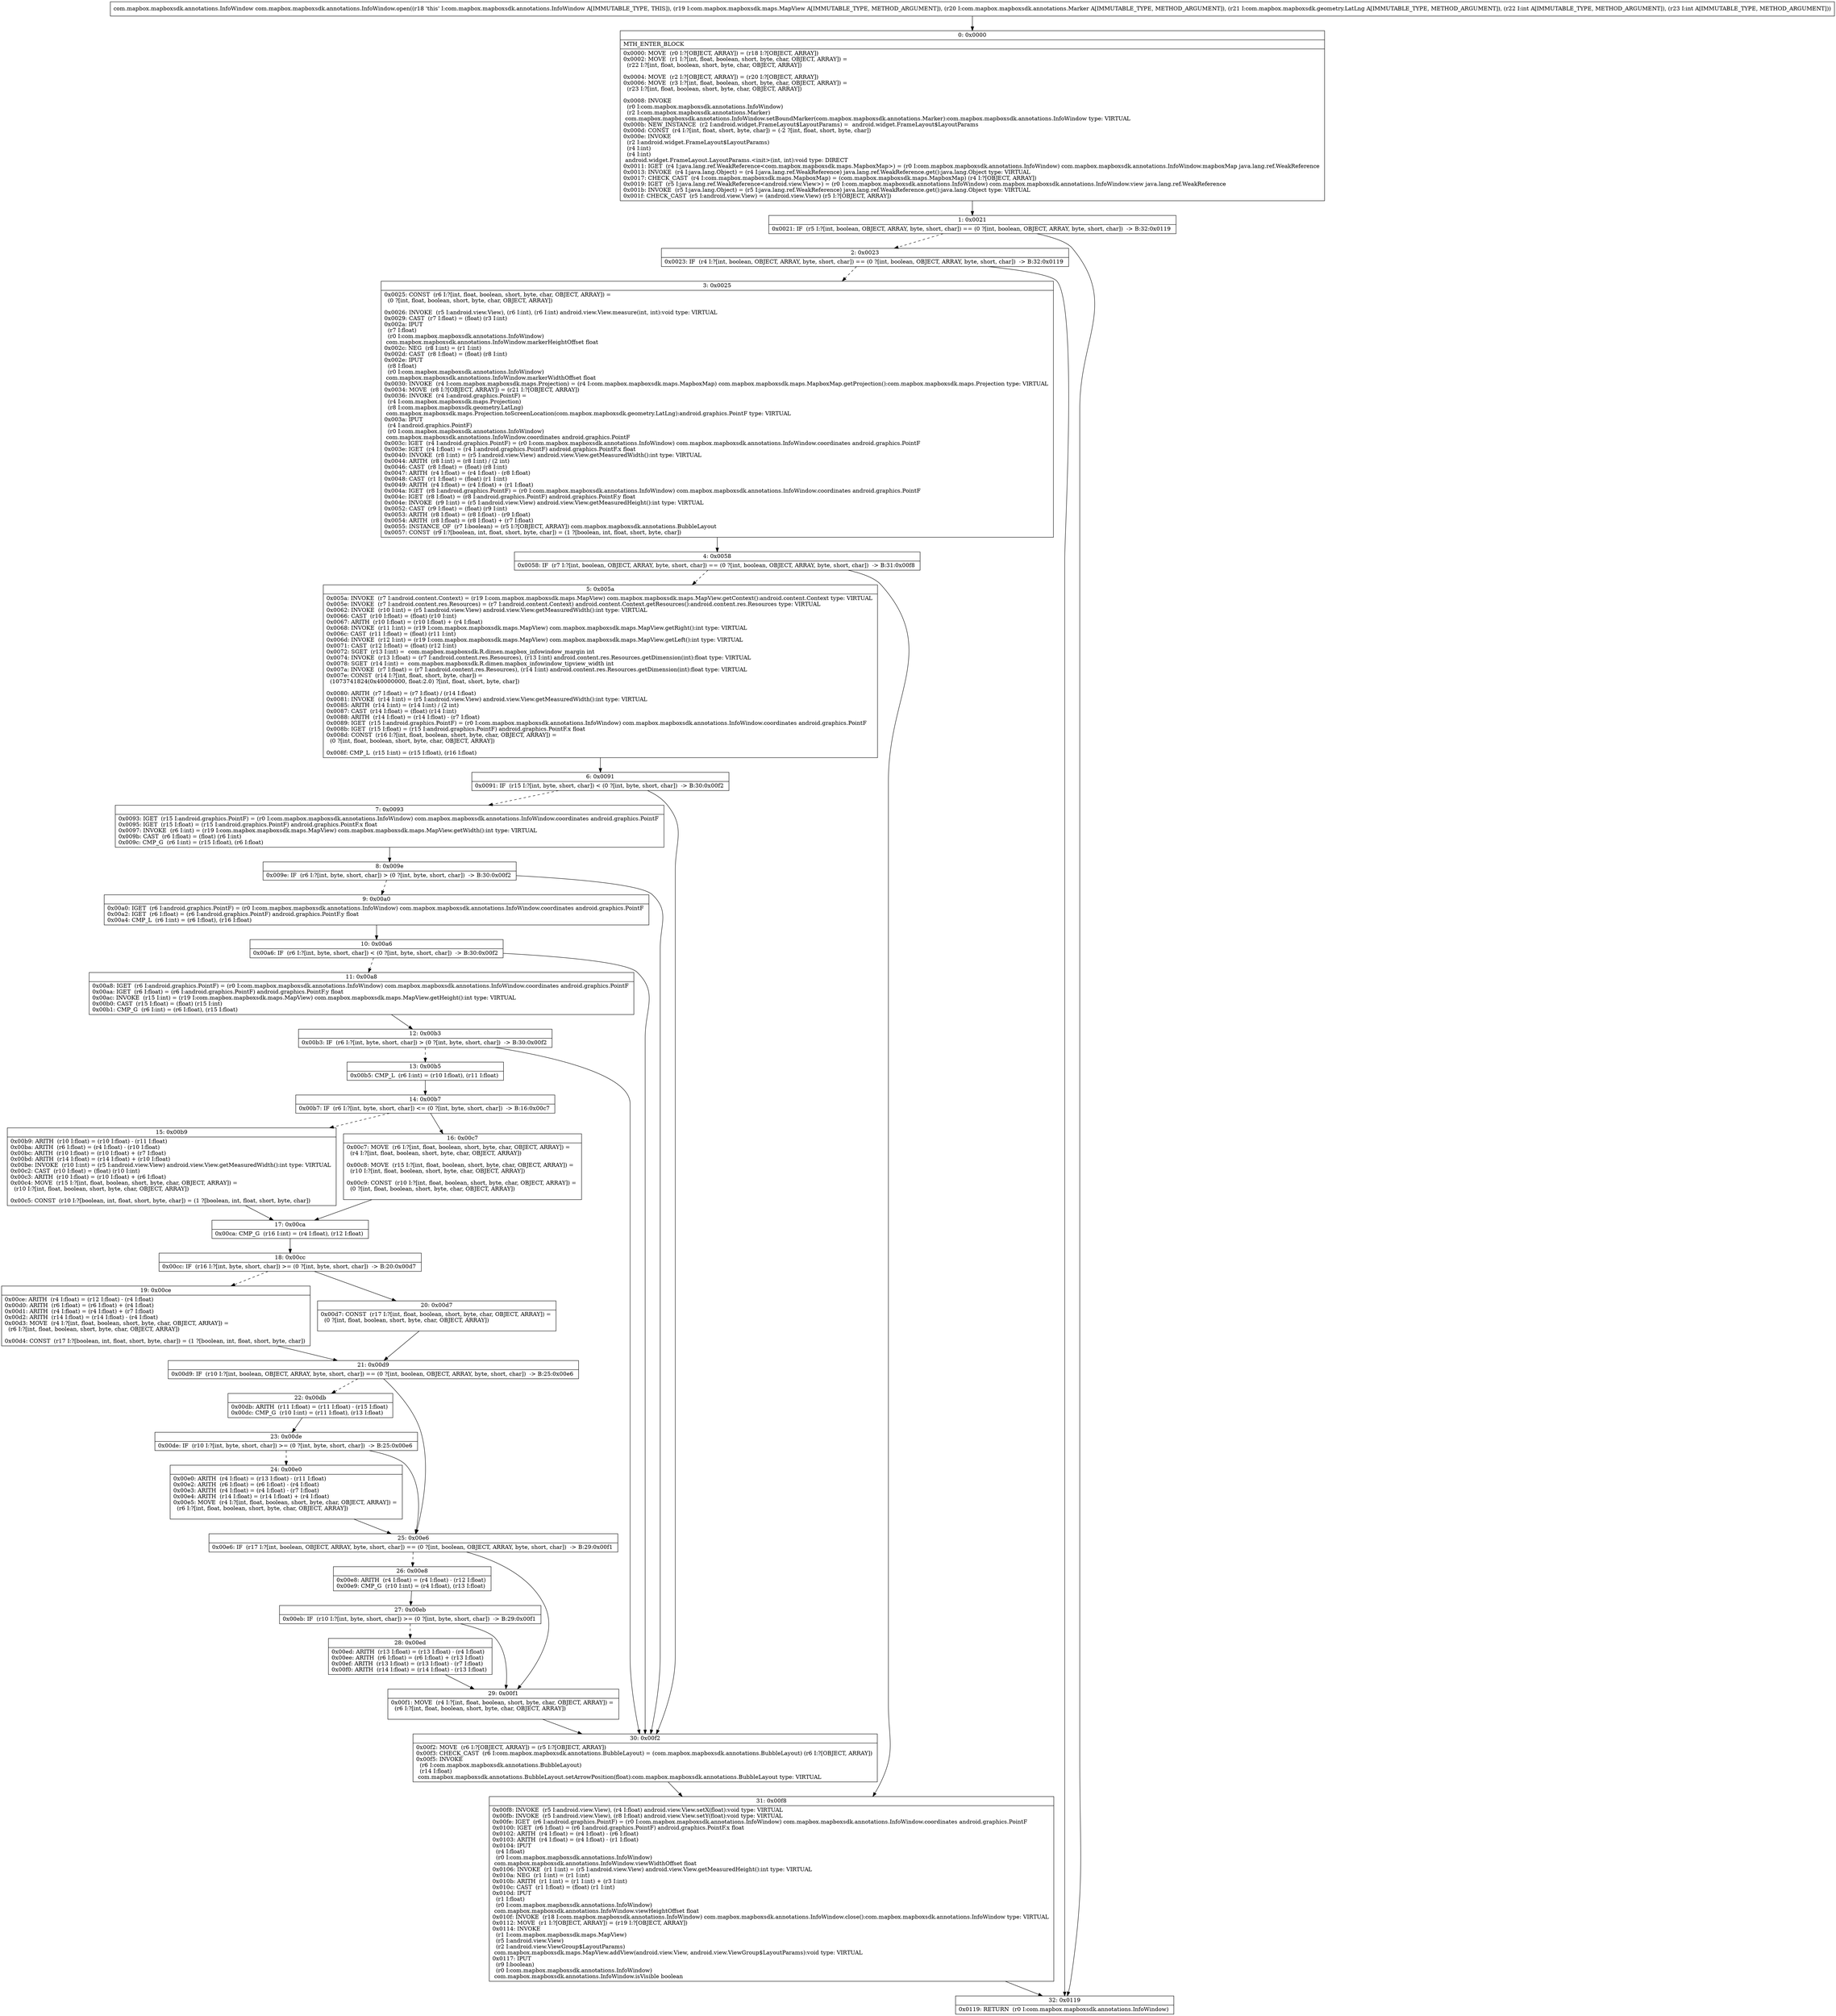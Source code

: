digraph "CFG forcom.mapbox.mapboxsdk.annotations.InfoWindow.open(Lcom\/mapbox\/mapboxsdk\/maps\/MapView;Lcom\/mapbox\/mapboxsdk\/annotations\/Marker;Lcom\/mapbox\/mapboxsdk\/geometry\/LatLng;II)Lcom\/mapbox\/mapboxsdk\/annotations\/InfoWindow;" {
Node_0 [shape=record,label="{0\:\ 0x0000|MTH_ENTER_BLOCK\l|0x0000: MOVE  (r0 I:?[OBJECT, ARRAY]) = (r18 I:?[OBJECT, ARRAY]) \l0x0002: MOVE  (r1 I:?[int, float, boolean, short, byte, char, OBJECT, ARRAY]) = \l  (r22 I:?[int, float, boolean, short, byte, char, OBJECT, ARRAY])\l \l0x0004: MOVE  (r2 I:?[OBJECT, ARRAY]) = (r20 I:?[OBJECT, ARRAY]) \l0x0006: MOVE  (r3 I:?[int, float, boolean, short, byte, char, OBJECT, ARRAY]) = \l  (r23 I:?[int, float, boolean, short, byte, char, OBJECT, ARRAY])\l \l0x0008: INVOKE  \l  (r0 I:com.mapbox.mapboxsdk.annotations.InfoWindow)\l  (r2 I:com.mapbox.mapboxsdk.annotations.Marker)\l com.mapbox.mapboxsdk.annotations.InfoWindow.setBoundMarker(com.mapbox.mapboxsdk.annotations.Marker):com.mapbox.mapboxsdk.annotations.InfoWindow type: VIRTUAL \l0x000b: NEW_INSTANCE  (r2 I:android.widget.FrameLayout$LayoutParams) =  android.widget.FrameLayout$LayoutParams \l0x000d: CONST  (r4 I:?[int, float, short, byte, char]) = (\-2 ?[int, float, short, byte, char]) \l0x000e: INVOKE  \l  (r2 I:android.widget.FrameLayout$LayoutParams)\l  (r4 I:int)\l  (r4 I:int)\l android.widget.FrameLayout.LayoutParams.\<init\>(int, int):void type: DIRECT \l0x0011: IGET  (r4 I:java.lang.ref.WeakReference\<com.mapbox.mapboxsdk.maps.MapboxMap\>) = (r0 I:com.mapbox.mapboxsdk.annotations.InfoWindow) com.mapbox.mapboxsdk.annotations.InfoWindow.mapboxMap java.lang.ref.WeakReference \l0x0013: INVOKE  (r4 I:java.lang.Object) = (r4 I:java.lang.ref.WeakReference) java.lang.ref.WeakReference.get():java.lang.Object type: VIRTUAL \l0x0017: CHECK_CAST  (r4 I:com.mapbox.mapboxsdk.maps.MapboxMap) = (com.mapbox.mapboxsdk.maps.MapboxMap) (r4 I:?[OBJECT, ARRAY]) \l0x0019: IGET  (r5 I:java.lang.ref.WeakReference\<android.view.View\>) = (r0 I:com.mapbox.mapboxsdk.annotations.InfoWindow) com.mapbox.mapboxsdk.annotations.InfoWindow.view java.lang.ref.WeakReference \l0x001b: INVOKE  (r5 I:java.lang.Object) = (r5 I:java.lang.ref.WeakReference) java.lang.ref.WeakReference.get():java.lang.Object type: VIRTUAL \l0x001f: CHECK_CAST  (r5 I:android.view.View) = (android.view.View) (r5 I:?[OBJECT, ARRAY]) \l}"];
Node_1 [shape=record,label="{1\:\ 0x0021|0x0021: IF  (r5 I:?[int, boolean, OBJECT, ARRAY, byte, short, char]) == (0 ?[int, boolean, OBJECT, ARRAY, byte, short, char])  \-\> B:32:0x0119 \l}"];
Node_2 [shape=record,label="{2\:\ 0x0023|0x0023: IF  (r4 I:?[int, boolean, OBJECT, ARRAY, byte, short, char]) == (0 ?[int, boolean, OBJECT, ARRAY, byte, short, char])  \-\> B:32:0x0119 \l}"];
Node_3 [shape=record,label="{3\:\ 0x0025|0x0025: CONST  (r6 I:?[int, float, boolean, short, byte, char, OBJECT, ARRAY]) = \l  (0 ?[int, float, boolean, short, byte, char, OBJECT, ARRAY])\l \l0x0026: INVOKE  (r5 I:android.view.View), (r6 I:int), (r6 I:int) android.view.View.measure(int, int):void type: VIRTUAL \l0x0029: CAST  (r7 I:float) = (float) (r3 I:int) \l0x002a: IPUT  \l  (r7 I:float)\l  (r0 I:com.mapbox.mapboxsdk.annotations.InfoWindow)\l com.mapbox.mapboxsdk.annotations.InfoWindow.markerHeightOffset float \l0x002c: NEG  (r8 I:int) = (r1 I:int) \l0x002d: CAST  (r8 I:float) = (float) (r8 I:int) \l0x002e: IPUT  \l  (r8 I:float)\l  (r0 I:com.mapbox.mapboxsdk.annotations.InfoWindow)\l com.mapbox.mapboxsdk.annotations.InfoWindow.markerWidthOffset float \l0x0030: INVOKE  (r4 I:com.mapbox.mapboxsdk.maps.Projection) = (r4 I:com.mapbox.mapboxsdk.maps.MapboxMap) com.mapbox.mapboxsdk.maps.MapboxMap.getProjection():com.mapbox.mapboxsdk.maps.Projection type: VIRTUAL \l0x0034: MOVE  (r8 I:?[OBJECT, ARRAY]) = (r21 I:?[OBJECT, ARRAY]) \l0x0036: INVOKE  (r4 I:android.graphics.PointF) = \l  (r4 I:com.mapbox.mapboxsdk.maps.Projection)\l  (r8 I:com.mapbox.mapboxsdk.geometry.LatLng)\l com.mapbox.mapboxsdk.maps.Projection.toScreenLocation(com.mapbox.mapboxsdk.geometry.LatLng):android.graphics.PointF type: VIRTUAL \l0x003a: IPUT  \l  (r4 I:android.graphics.PointF)\l  (r0 I:com.mapbox.mapboxsdk.annotations.InfoWindow)\l com.mapbox.mapboxsdk.annotations.InfoWindow.coordinates android.graphics.PointF \l0x003c: IGET  (r4 I:android.graphics.PointF) = (r0 I:com.mapbox.mapboxsdk.annotations.InfoWindow) com.mapbox.mapboxsdk.annotations.InfoWindow.coordinates android.graphics.PointF \l0x003e: IGET  (r4 I:float) = (r4 I:android.graphics.PointF) android.graphics.PointF.x float \l0x0040: INVOKE  (r8 I:int) = (r5 I:android.view.View) android.view.View.getMeasuredWidth():int type: VIRTUAL \l0x0044: ARITH  (r8 I:int) = (r8 I:int) \/ (2 int) \l0x0046: CAST  (r8 I:float) = (float) (r8 I:int) \l0x0047: ARITH  (r4 I:float) = (r4 I:float) \- (r8 I:float) \l0x0048: CAST  (r1 I:float) = (float) (r1 I:int) \l0x0049: ARITH  (r4 I:float) = (r4 I:float) + (r1 I:float) \l0x004a: IGET  (r8 I:android.graphics.PointF) = (r0 I:com.mapbox.mapboxsdk.annotations.InfoWindow) com.mapbox.mapboxsdk.annotations.InfoWindow.coordinates android.graphics.PointF \l0x004c: IGET  (r8 I:float) = (r8 I:android.graphics.PointF) android.graphics.PointF.y float \l0x004e: INVOKE  (r9 I:int) = (r5 I:android.view.View) android.view.View.getMeasuredHeight():int type: VIRTUAL \l0x0052: CAST  (r9 I:float) = (float) (r9 I:int) \l0x0053: ARITH  (r8 I:float) = (r8 I:float) \- (r9 I:float) \l0x0054: ARITH  (r8 I:float) = (r8 I:float) + (r7 I:float) \l0x0055: INSTANCE_OF  (r7 I:boolean) = (r5 I:?[OBJECT, ARRAY]) com.mapbox.mapboxsdk.annotations.BubbleLayout \l0x0057: CONST  (r9 I:?[boolean, int, float, short, byte, char]) = (1 ?[boolean, int, float, short, byte, char]) \l}"];
Node_4 [shape=record,label="{4\:\ 0x0058|0x0058: IF  (r7 I:?[int, boolean, OBJECT, ARRAY, byte, short, char]) == (0 ?[int, boolean, OBJECT, ARRAY, byte, short, char])  \-\> B:31:0x00f8 \l}"];
Node_5 [shape=record,label="{5\:\ 0x005a|0x005a: INVOKE  (r7 I:android.content.Context) = (r19 I:com.mapbox.mapboxsdk.maps.MapView) com.mapbox.mapboxsdk.maps.MapView.getContext():android.content.Context type: VIRTUAL \l0x005e: INVOKE  (r7 I:android.content.res.Resources) = (r7 I:android.content.Context) android.content.Context.getResources():android.content.res.Resources type: VIRTUAL \l0x0062: INVOKE  (r10 I:int) = (r5 I:android.view.View) android.view.View.getMeasuredWidth():int type: VIRTUAL \l0x0066: CAST  (r10 I:float) = (float) (r10 I:int) \l0x0067: ARITH  (r10 I:float) = (r10 I:float) + (r4 I:float) \l0x0068: INVOKE  (r11 I:int) = (r19 I:com.mapbox.mapboxsdk.maps.MapView) com.mapbox.mapboxsdk.maps.MapView.getRight():int type: VIRTUAL \l0x006c: CAST  (r11 I:float) = (float) (r11 I:int) \l0x006d: INVOKE  (r12 I:int) = (r19 I:com.mapbox.mapboxsdk.maps.MapView) com.mapbox.mapboxsdk.maps.MapView.getLeft():int type: VIRTUAL \l0x0071: CAST  (r12 I:float) = (float) (r12 I:int) \l0x0072: SGET  (r13 I:int) =  com.mapbox.mapboxsdk.R.dimen.mapbox_infowindow_margin int \l0x0074: INVOKE  (r13 I:float) = (r7 I:android.content.res.Resources), (r13 I:int) android.content.res.Resources.getDimension(int):float type: VIRTUAL \l0x0078: SGET  (r14 I:int) =  com.mapbox.mapboxsdk.R.dimen.mapbox_infowindow_tipview_width int \l0x007a: INVOKE  (r7 I:float) = (r7 I:android.content.res.Resources), (r14 I:int) android.content.res.Resources.getDimension(int):float type: VIRTUAL \l0x007e: CONST  (r14 I:?[int, float, short, byte, char]) = \l  (1073741824(0x40000000, float:2.0) ?[int, float, short, byte, char])\l \l0x0080: ARITH  (r7 I:float) = (r7 I:float) \/ (r14 I:float) \l0x0081: INVOKE  (r14 I:int) = (r5 I:android.view.View) android.view.View.getMeasuredWidth():int type: VIRTUAL \l0x0085: ARITH  (r14 I:int) = (r14 I:int) \/ (2 int) \l0x0087: CAST  (r14 I:float) = (float) (r14 I:int) \l0x0088: ARITH  (r14 I:float) = (r14 I:float) \- (r7 I:float) \l0x0089: IGET  (r15 I:android.graphics.PointF) = (r0 I:com.mapbox.mapboxsdk.annotations.InfoWindow) com.mapbox.mapboxsdk.annotations.InfoWindow.coordinates android.graphics.PointF \l0x008b: IGET  (r15 I:float) = (r15 I:android.graphics.PointF) android.graphics.PointF.x float \l0x008d: CONST  (r16 I:?[int, float, boolean, short, byte, char, OBJECT, ARRAY]) = \l  (0 ?[int, float, boolean, short, byte, char, OBJECT, ARRAY])\l \l0x008f: CMP_L  (r15 I:int) = (r15 I:float), (r16 I:float) \l}"];
Node_6 [shape=record,label="{6\:\ 0x0091|0x0091: IF  (r15 I:?[int, byte, short, char]) \< (0 ?[int, byte, short, char])  \-\> B:30:0x00f2 \l}"];
Node_7 [shape=record,label="{7\:\ 0x0093|0x0093: IGET  (r15 I:android.graphics.PointF) = (r0 I:com.mapbox.mapboxsdk.annotations.InfoWindow) com.mapbox.mapboxsdk.annotations.InfoWindow.coordinates android.graphics.PointF \l0x0095: IGET  (r15 I:float) = (r15 I:android.graphics.PointF) android.graphics.PointF.x float \l0x0097: INVOKE  (r6 I:int) = (r19 I:com.mapbox.mapboxsdk.maps.MapView) com.mapbox.mapboxsdk.maps.MapView.getWidth():int type: VIRTUAL \l0x009b: CAST  (r6 I:float) = (float) (r6 I:int) \l0x009c: CMP_G  (r6 I:int) = (r15 I:float), (r6 I:float) \l}"];
Node_8 [shape=record,label="{8\:\ 0x009e|0x009e: IF  (r6 I:?[int, byte, short, char]) \> (0 ?[int, byte, short, char])  \-\> B:30:0x00f2 \l}"];
Node_9 [shape=record,label="{9\:\ 0x00a0|0x00a0: IGET  (r6 I:android.graphics.PointF) = (r0 I:com.mapbox.mapboxsdk.annotations.InfoWindow) com.mapbox.mapboxsdk.annotations.InfoWindow.coordinates android.graphics.PointF \l0x00a2: IGET  (r6 I:float) = (r6 I:android.graphics.PointF) android.graphics.PointF.y float \l0x00a4: CMP_L  (r6 I:int) = (r6 I:float), (r16 I:float) \l}"];
Node_10 [shape=record,label="{10\:\ 0x00a6|0x00a6: IF  (r6 I:?[int, byte, short, char]) \< (0 ?[int, byte, short, char])  \-\> B:30:0x00f2 \l}"];
Node_11 [shape=record,label="{11\:\ 0x00a8|0x00a8: IGET  (r6 I:android.graphics.PointF) = (r0 I:com.mapbox.mapboxsdk.annotations.InfoWindow) com.mapbox.mapboxsdk.annotations.InfoWindow.coordinates android.graphics.PointF \l0x00aa: IGET  (r6 I:float) = (r6 I:android.graphics.PointF) android.graphics.PointF.y float \l0x00ac: INVOKE  (r15 I:int) = (r19 I:com.mapbox.mapboxsdk.maps.MapView) com.mapbox.mapboxsdk.maps.MapView.getHeight():int type: VIRTUAL \l0x00b0: CAST  (r15 I:float) = (float) (r15 I:int) \l0x00b1: CMP_G  (r6 I:int) = (r6 I:float), (r15 I:float) \l}"];
Node_12 [shape=record,label="{12\:\ 0x00b3|0x00b3: IF  (r6 I:?[int, byte, short, char]) \> (0 ?[int, byte, short, char])  \-\> B:30:0x00f2 \l}"];
Node_13 [shape=record,label="{13\:\ 0x00b5|0x00b5: CMP_L  (r6 I:int) = (r10 I:float), (r11 I:float) \l}"];
Node_14 [shape=record,label="{14\:\ 0x00b7|0x00b7: IF  (r6 I:?[int, byte, short, char]) \<= (0 ?[int, byte, short, char])  \-\> B:16:0x00c7 \l}"];
Node_15 [shape=record,label="{15\:\ 0x00b9|0x00b9: ARITH  (r10 I:float) = (r10 I:float) \- (r11 I:float) \l0x00ba: ARITH  (r6 I:float) = (r4 I:float) \- (r10 I:float) \l0x00bc: ARITH  (r10 I:float) = (r10 I:float) + (r7 I:float) \l0x00bd: ARITH  (r14 I:float) = (r14 I:float) + (r10 I:float) \l0x00be: INVOKE  (r10 I:int) = (r5 I:android.view.View) android.view.View.getMeasuredWidth():int type: VIRTUAL \l0x00c2: CAST  (r10 I:float) = (float) (r10 I:int) \l0x00c3: ARITH  (r10 I:float) = (r10 I:float) + (r6 I:float) \l0x00c4: MOVE  (r15 I:?[int, float, boolean, short, byte, char, OBJECT, ARRAY]) = \l  (r10 I:?[int, float, boolean, short, byte, char, OBJECT, ARRAY])\l \l0x00c5: CONST  (r10 I:?[boolean, int, float, short, byte, char]) = (1 ?[boolean, int, float, short, byte, char]) \l}"];
Node_16 [shape=record,label="{16\:\ 0x00c7|0x00c7: MOVE  (r6 I:?[int, float, boolean, short, byte, char, OBJECT, ARRAY]) = \l  (r4 I:?[int, float, boolean, short, byte, char, OBJECT, ARRAY])\l \l0x00c8: MOVE  (r15 I:?[int, float, boolean, short, byte, char, OBJECT, ARRAY]) = \l  (r10 I:?[int, float, boolean, short, byte, char, OBJECT, ARRAY])\l \l0x00c9: CONST  (r10 I:?[int, float, boolean, short, byte, char, OBJECT, ARRAY]) = \l  (0 ?[int, float, boolean, short, byte, char, OBJECT, ARRAY])\l \l}"];
Node_17 [shape=record,label="{17\:\ 0x00ca|0x00ca: CMP_G  (r16 I:int) = (r4 I:float), (r12 I:float) \l}"];
Node_18 [shape=record,label="{18\:\ 0x00cc|0x00cc: IF  (r16 I:?[int, byte, short, char]) \>= (0 ?[int, byte, short, char])  \-\> B:20:0x00d7 \l}"];
Node_19 [shape=record,label="{19\:\ 0x00ce|0x00ce: ARITH  (r4 I:float) = (r12 I:float) \- (r4 I:float) \l0x00d0: ARITH  (r6 I:float) = (r6 I:float) + (r4 I:float) \l0x00d1: ARITH  (r4 I:float) = (r4 I:float) + (r7 I:float) \l0x00d2: ARITH  (r14 I:float) = (r14 I:float) \- (r4 I:float) \l0x00d3: MOVE  (r4 I:?[int, float, boolean, short, byte, char, OBJECT, ARRAY]) = \l  (r6 I:?[int, float, boolean, short, byte, char, OBJECT, ARRAY])\l \l0x00d4: CONST  (r17 I:?[boolean, int, float, short, byte, char]) = (1 ?[boolean, int, float, short, byte, char]) \l}"];
Node_20 [shape=record,label="{20\:\ 0x00d7|0x00d7: CONST  (r17 I:?[int, float, boolean, short, byte, char, OBJECT, ARRAY]) = \l  (0 ?[int, float, boolean, short, byte, char, OBJECT, ARRAY])\l \l}"];
Node_21 [shape=record,label="{21\:\ 0x00d9|0x00d9: IF  (r10 I:?[int, boolean, OBJECT, ARRAY, byte, short, char]) == (0 ?[int, boolean, OBJECT, ARRAY, byte, short, char])  \-\> B:25:0x00e6 \l}"];
Node_22 [shape=record,label="{22\:\ 0x00db|0x00db: ARITH  (r11 I:float) = (r11 I:float) \- (r15 I:float) \l0x00dc: CMP_G  (r10 I:int) = (r11 I:float), (r13 I:float) \l}"];
Node_23 [shape=record,label="{23\:\ 0x00de|0x00de: IF  (r10 I:?[int, byte, short, char]) \>= (0 ?[int, byte, short, char])  \-\> B:25:0x00e6 \l}"];
Node_24 [shape=record,label="{24\:\ 0x00e0|0x00e0: ARITH  (r4 I:float) = (r13 I:float) \- (r11 I:float) \l0x00e2: ARITH  (r6 I:float) = (r6 I:float) \- (r4 I:float) \l0x00e3: ARITH  (r4 I:float) = (r4 I:float) \- (r7 I:float) \l0x00e4: ARITH  (r14 I:float) = (r14 I:float) + (r4 I:float) \l0x00e5: MOVE  (r4 I:?[int, float, boolean, short, byte, char, OBJECT, ARRAY]) = \l  (r6 I:?[int, float, boolean, short, byte, char, OBJECT, ARRAY])\l \l}"];
Node_25 [shape=record,label="{25\:\ 0x00e6|0x00e6: IF  (r17 I:?[int, boolean, OBJECT, ARRAY, byte, short, char]) == (0 ?[int, boolean, OBJECT, ARRAY, byte, short, char])  \-\> B:29:0x00f1 \l}"];
Node_26 [shape=record,label="{26\:\ 0x00e8|0x00e8: ARITH  (r4 I:float) = (r4 I:float) \- (r12 I:float) \l0x00e9: CMP_G  (r10 I:int) = (r4 I:float), (r13 I:float) \l}"];
Node_27 [shape=record,label="{27\:\ 0x00eb|0x00eb: IF  (r10 I:?[int, byte, short, char]) \>= (0 ?[int, byte, short, char])  \-\> B:29:0x00f1 \l}"];
Node_28 [shape=record,label="{28\:\ 0x00ed|0x00ed: ARITH  (r13 I:float) = (r13 I:float) \- (r4 I:float) \l0x00ee: ARITH  (r6 I:float) = (r6 I:float) + (r13 I:float) \l0x00ef: ARITH  (r13 I:float) = (r13 I:float) \- (r7 I:float) \l0x00f0: ARITH  (r14 I:float) = (r14 I:float) \- (r13 I:float) \l}"];
Node_29 [shape=record,label="{29\:\ 0x00f1|0x00f1: MOVE  (r4 I:?[int, float, boolean, short, byte, char, OBJECT, ARRAY]) = \l  (r6 I:?[int, float, boolean, short, byte, char, OBJECT, ARRAY])\l \l}"];
Node_30 [shape=record,label="{30\:\ 0x00f2|0x00f2: MOVE  (r6 I:?[OBJECT, ARRAY]) = (r5 I:?[OBJECT, ARRAY]) \l0x00f3: CHECK_CAST  (r6 I:com.mapbox.mapboxsdk.annotations.BubbleLayout) = (com.mapbox.mapboxsdk.annotations.BubbleLayout) (r6 I:?[OBJECT, ARRAY]) \l0x00f5: INVOKE  \l  (r6 I:com.mapbox.mapboxsdk.annotations.BubbleLayout)\l  (r14 I:float)\l com.mapbox.mapboxsdk.annotations.BubbleLayout.setArrowPosition(float):com.mapbox.mapboxsdk.annotations.BubbleLayout type: VIRTUAL \l}"];
Node_31 [shape=record,label="{31\:\ 0x00f8|0x00f8: INVOKE  (r5 I:android.view.View), (r4 I:float) android.view.View.setX(float):void type: VIRTUAL \l0x00fb: INVOKE  (r5 I:android.view.View), (r8 I:float) android.view.View.setY(float):void type: VIRTUAL \l0x00fe: IGET  (r6 I:android.graphics.PointF) = (r0 I:com.mapbox.mapboxsdk.annotations.InfoWindow) com.mapbox.mapboxsdk.annotations.InfoWindow.coordinates android.graphics.PointF \l0x0100: IGET  (r6 I:float) = (r6 I:android.graphics.PointF) android.graphics.PointF.x float \l0x0102: ARITH  (r4 I:float) = (r4 I:float) \- (r6 I:float) \l0x0103: ARITH  (r4 I:float) = (r4 I:float) \- (r1 I:float) \l0x0104: IPUT  \l  (r4 I:float)\l  (r0 I:com.mapbox.mapboxsdk.annotations.InfoWindow)\l com.mapbox.mapboxsdk.annotations.InfoWindow.viewWidthOffset float \l0x0106: INVOKE  (r1 I:int) = (r5 I:android.view.View) android.view.View.getMeasuredHeight():int type: VIRTUAL \l0x010a: NEG  (r1 I:int) = (r1 I:int) \l0x010b: ARITH  (r1 I:int) = (r1 I:int) + (r3 I:int) \l0x010c: CAST  (r1 I:float) = (float) (r1 I:int) \l0x010d: IPUT  \l  (r1 I:float)\l  (r0 I:com.mapbox.mapboxsdk.annotations.InfoWindow)\l com.mapbox.mapboxsdk.annotations.InfoWindow.viewHeightOffset float \l0x010f: INVOKE  (r18 I:com.mapbox.mapboxsdk.annotations.InfoWindow) com.mapbox.mapboxsdk.annotations.InfoWindow.close():com.mapbox.mapboxsdk.annotations.InfoWindow type: VIRTUAL \l0x0112: MOVE  (r1 I:?[OBJECT, ARRAY]) = (r19 I:?[OBJECT, ARRAY]) \l0x0114: INVOKE  \l  (r1 I:com.mapbox.mapboxsdk.maps.MapView)\l  (r5 I:android.view.View)\l  (r2 I:android.view.ViewGroup$LayoutParams)\l com.mapbox.mapboxsdk.maps.MapView.addView(android.view.View, android.view.ViewGroup$LayoutParams):void type: VIRTUAL \l0x0117: IPUT  \l  (r9 I:boolean)\l  (r0 I:com.mapbox.mapboxsdk.annotations.InfoWindow)\l com.mapbox.mapboxsdk.annotations.InfoWindow.isVisible boolean \l}"];
Node_32 [shape=record,label="{32\:\ 0x0119|0x0119: RETURN  (r0 I:com.mapbox.mapboxsdk.annotations.InfoWindow) \l}"];
MethodNode[shape=record,label="{com.mapbox.mapboxsdk.annotations.InfoWindow com.mapbox.mapboxsdk.annotations.InfoWindow.open((r18 'this' I:com.mapbox.mapboxsdk.annotations.InfoWindow A[IMMUTABLE_TYPE, THIS]), (r19 I:com.mapbox.mapboxsdk.maps.MapView A[IMMUTABLE_TYPE, METHOD_ARGUMENT]), (r20 I:com.mapbox.mapboxsdk.annotations.Marker A[IMMUTABLE_TYPE, METHOD_ARGUMENT]), (r21 I:com.mapbox.mapboxsdk.geometry.LatLng A[IMMUTABLE_TYPE, METHOD_ARGUMENT]), (r22 I:int A[IMMUTABLE_TYPE, METHOD_ARGUMENT]), (r23 I:int A[IMMUTABLE_TYPE, METHOD_ARGUMENT])) }"];
MethodNode -> Node_0;
Node_0 -> Node_1;
Node_1 -> Node_2[style=dashed];
Node_1 -> Node_32;
Node_2 -> Node_3[style=dashed];
Node_2 -> Node_32;
Node_3 -> Node_4;
Node_4 -> Node_5[style=dashed];
Node_4 -> Node_31;
Node_5 -> Node_6;
Node_6 -> Node_7[style=dashed];
Node_6 -> Node_30;
Node_7 -> Node_8;
Node_8 -> Node_9[style=dashed];
Node_8 -> Node_30;
Node_9 -> Node_10;
Node_10 -> Node_11[style=dashed];
Node_10 -> Node_30;
Node_11 -> Node_12;
Node_12 -> Node_13[style=dashed];
Node_12 -> Node_30;
Node_13 -> Node_14;
Node_14 -> Node_15[style=dashed];
Node_14 -> Node_16;
Node_15 -> Node_17;
Node_16 -> Node_17;
Node_17 -> Node_18;
Node_18 -> Node_19[style=dashed];
Node_18 -> Node_20;
Node_19 -> Node_21;
Node_20 -> Node_21;
Node_21 -> Node_22[style=dashed];
Node_21 -> Node_25;
Node_22 -> Node_23;
Node_23 -> Node_24[style=dashed];
Node_23 -> Node_25;
Node_24 -> Node_25;
Node_25 -> Node_26[style=dashed];
Node_25 -> Node_29;
Node_26 -> Node_27;
Node_27 -> Node_28[style=dashed];
Node_27 -> Node_29;
Node_28 -> Node_29;
Node_29 -> Node_30;
Node_30 -> Node_31;
Node_31 -> Node_32;
}

